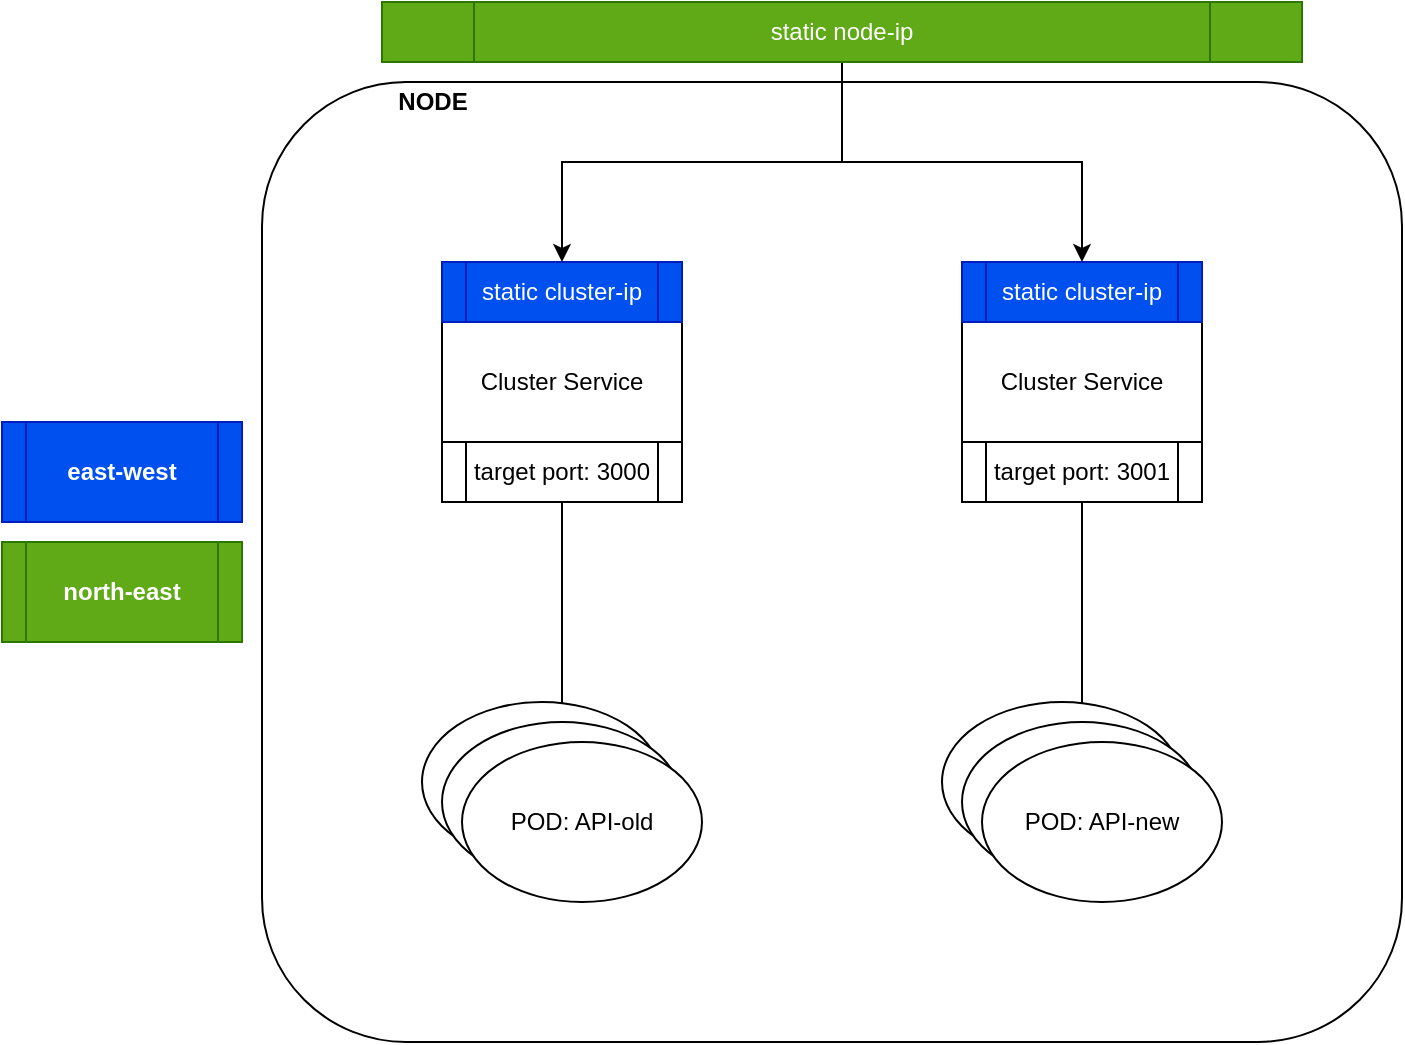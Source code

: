 <mxfile version="13.6.5">
    <diagram id="0Z6QE2X-mUxOmuZX3hnT" name="Cluster-IP">
        <mxGraphModel dx="705" dy="514" grid="1" gridSize="10" guides="1" tooltips="1" connect="1" arrows="1" fold="1" page="1" pageScale="1" pageWidth="827" pageHeight="1169" math="0" shadow="0">
            <root>
                <mxCell id="0"/>
                <mxCell id="1" parent="0"/>
                <mxCell id="23" value="" style="rounded=1;whiteSpace=wrap;html=1;" parent="1" vertex="1">
                    <mxGeometry x="140" y="450" width="570" height="480" as="geometry"/>
                </mxCell>
                <mxCell id="2" value="Cluster Service" style="rounded=0;whiteSpace=wrap;html=1;" parent="1" vertex="1">
                    <mxGeometry x="230" y="570" width="120" height="60" as="geometry"/>
                </mxCell>
                <mxCell id="3" value="static cluster-ip" style="shape=process;whiteSpace=wrap;html=1;backgroundOutline=1;fillColor=#0050ef;strokeColor=#001DBC;fontColor=#ffffff;" parent="1" vertex="1">
                    <mxGeometry x="230" y="540" width="120" height="30" as="geometry"/>
                </mxCell>
                <mxCell id="30" style="edgeStyle=orthogonalEdgeStyle;rounded=0;orthogonalLoop=1;jettySize=auto;html=1;entryX=0.5;entryY=0;entryDx=0;entryDy=0;" parent="1" source="4" target="9" edge="1">
                    <mxGeometry relative="1" as="geometry"/>
                </mxCell>
                <mxCell id="4" value="target port: 3000" style="shape=process;whiteSpace=wrap;html=1;backgroundOutline=1;" parent="1" vertex="1">
                    <mxGeometry x="230" y="630" width="120" height="30" as="geometry"/>
                </mxCell>
                <mxCell id="5" value="POD: API-old" style="ellipse;whiteSpace=wrap;html=1;" parent="1" vertex="1">
                    <mxGeometry x="220" y="760" width="120" height="80" as="geometry"/>
                </mxCell>
                <mxCell id="9" value="POD: API-old" style="ellipse;whiteSpace=wrap;html=1;" parent="1" vertex="1">
                    <mxGeometry x="230" y="770" width="120" height="80" as="geometry"/>
                </mxCell>
                <mxCell id="10" value="POD: API-old" style="ellipse;whiteSpace=wrap;html=1;" parent="1" vertex="1">
                    <mxGeometry x="240" y="780" width="120" height="80" as="geometry"/>
                </mxCell>
                <mxCell id="17" value="Cluster Service" style="rounded=0;whiteSpace=wrap;html=1;" parent="1" vertex="1">
                    <mxGeometry x="490" y="570" width="120" height="60" as="geometry"/>
                </mxCell>
                <mxCell id="18" value="static cluster-ip" style="shape=process;whiteSpace=wrap;html=1;backgroundOutline=1;fillColor=#0050ef;strokeColor=#001DBC;fontColor=#ffffff;" parent="1" vertex="1">
                    <mxGeometry x="490" y="540" width="120" height="30" as="geometry"/>
                </mxCell>
                <mxCell id="31" style="edgeStyle=orthogonalEdgeStyle;rounded=0;orthogonalLoop=1;jettySize=auto;html=1;entryX=0.5;entryY=0;entryDx=0;entryDy=0;" parent="1" source="19" target="21" edge="1">
                    <mxGeometry relative="1" as="geometry"/>
                </mxCell>
                <mxCell id="19" value="target port: 3001" style="shape=process;whiteSpace=wrap;html=1;backgroundOutline=1;" parent="1" vertex="1">
                    <mxGeometry x="490" y="630" width="120" height="30" as="geometry"/>
                </mxCell>
                <mxCell id="20" value="POD: API-old" style="ellipse;whiteSpace=wrap;html=1;" parent="1" vertex="1">
                    <mxGeometry x="480" y="760" width="120" height="80" as="geometry"/>
                </mxCell>
                <mxCell id="21" value="POD: API-old" style="ellipse;whiteSpace=wrap;html=1;" parent="1" vertex="1">
                    <mxGeometry x="490" y="770" width="120" height="80" as="geometry"/>
                </mxCell>
                <mxCell id="22" value="POD: API-new" style="ellipse;whiteSpace=wrap;html=1;" parent="1" vertex="1">
                    <mxGeometry x="500" y="780" width="120" height="80" as="geometry"/>
                </mxCell>
                <mxCell id="24" value="NODE" style="text;html=1;align=center;verticalAlign=middle;resizable=0;points=[];autosize=1;fontStyle=1" parent="1" vertex="1">
                    <mxGeometry x="200" y="450" width="50" height="20" as="geometry"/>
                </mxCell>
                <mxCell id="25" value="east-west" style="shape=process;whiteSpace=wrap;html=1;backgroundOutline=1;fillColor=#0050ef;strokeColor=#001DBC;fontColor=#ffffff;fontStyle=1" parent="1" vertex="1">
                    <mxGeometry x="10" y="620" width="120" height="50" as="geometry"/>
                </mxCell>
                <mxCell id="32" style="edgeStyle=orthogonalEdgeStyle;rounded=0;orthogonalLoop=1;jettySize=auto;html=1;entryX=0.5;entryY=0;entryDx=0;entryDy=0;" parent="1" source="27" target="3" edge="1">
                    <mxGeometry relative="1" as="geometry"/>
                </mxCell>
                <mxCell id="33" style="edgeStyle=orthogonalEdgeStyle;rounded=0;orthogonalLoop=1;jettySize=auto;html=1;" parent="1" source="27" target="18" edge="1">
                    <mxGeometry relative="1" as="geometry"/>
                </mxCell>
                <mxCell id="27" value="static node-ip" style="shape=process;whiteSpace=wrap;html=1;backgroundOutline=1;fillColor=#60a917;strokeColor=#2D7600;fontColor=#ffffff;" parent="1" vertex="1">
                    <mxGeometry x="200" y="410" width="460" height="30" as="geometry"/>
                </mxCell>
                <mxCell id="29" value="north-east" style="shape=process;whiteSpace=wrap;html=1;backgroundOutline=1;fillColor=#60a917;strokeColor=#2D7600;fontColor=#ffffff;fontStyle=1" parent="1" vertex="1">
                    <mxGeometry x="10" y="680" width="120" height="50" as="geometry"/>
                </mxCell>
            </root>
        </mxGraphModel>
    </diagram>
</mxfile>